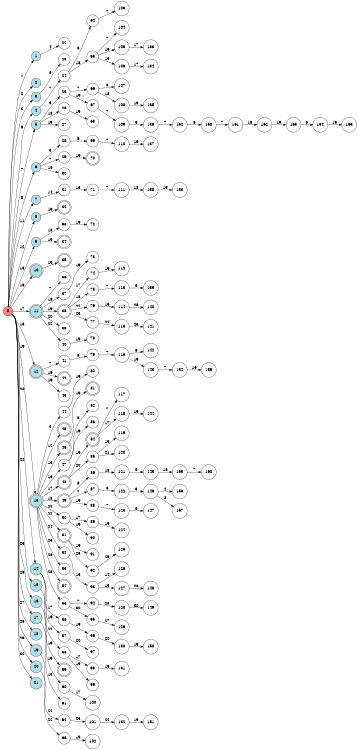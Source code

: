 digraph APTA {
__start0 [label="" shape="none"];

rankdir=LR;
size="8,5";

s0 [style="filled", color="black", fillcolor="#ff817b" shape="circle", label="0"];
s1 [style="filled", color="black", fillcolor="powderblue" shape="circle", label="1"];
s2 [style="filled", color="black", fillcolor="powderblue" shape="circle", label="2"];
s3 [style="filled", color="black", fillcolor="powderblue" shape="circle", label="3"];
s4 [style="filled", color="black", fillcolor="powderblue" shape="circle", label="4"];
s5 [style="filled", color="black", fillcolor="powderblue" shape="circle", label="5"];
s6 [style="filled", color="black", fillcolor="powderblue" shape="circle", label="6"];
s7 [style="filled", color="black", fillcolor="powderblue" shape="circle", label="7"];
s8 [style="filled", color="black", fillcolor="powderblue" shape="circle", label="8"];
s9 [style="filled", color="black", fillcolor="powderblue" shape="circle", label="9"];
s10 [style="rounded,filled", color="black", fillcolor="powderblue" shape="doublecircle", label="10"];
s11 [style="rounded,filled", color="black", fillcolor="powderblue" shape="doublecircle", label="11"];
s12 [style="rounded,filled", color="black", fillcolor="powderblue" shape="doublecircle", label="12"];
s13 [style="rounded,filled", color="black", fillcolor="powderblue" shape="doublecircle", label="13"];
s14 [style="filled", color="black", fillcolor="powderblue" shape="circle", label="14"];
s15 [style="filled", color="black", fillcolor="powderblue" shape="circle", label="15"];
s16 [style="filled", color="black", fillcolor="powderblue" shape="circle", label="16"];
s17 [style="filled", color="black", fillcolor="powderblue" shape="circle", label="17"];
s18 [style="filled", color="black", fillcolor="powderblue" shape="circle", label="18"];
s19 [style="filled", color="black", fillcolor="powderblue" shape="circle", label="19"];
s20 [style="filled", color="black", fillcolor="powderblue" shape="circle", label="20"];
s21 [style="filled", color="black", fillcolor="powderblue" shape="circle", label="21"];
s22 [style="filled", color="black", fillcolor="white" shape="circle", label="22"];
s23 [style="filled", color="black", fillcolor="white" shape="circle", label="23"];
s24 [style="filled", color="black", fillcolor="white" shape="circle", label="24"];
s25 [style="filled", color="black", fillcolor="white" shape="circle", label="25"];
s26 [style="filled", color="black", fillcolor="white" shape="circle", label="26"];
s27 [style="filled", color="black", fillcolor="white" shape="circle", label="27"];
s28 [style="filled", color="black", fillcolor="white" shape="circle", label="28"];
s29 [style="filled", color="black", fillcolor="white" shape="circle", label="29"];
s30 [style="filled", color="black", fillcolor="white" shape="circle", label="30"];
s31 [style="filled", color="black", fillcolor="white" shape="circle", label="31"];
s32 [style="rounded,filled", color="black", fillcolor="white" shape="doublecircle", label="32"];
s33 [style="filled", color="black", fillcolor="white" shape="circle", label="33"];
s34 [style="rounded,filled", color="black", fillcolor="white" shape="doublecircle", label="34"];
s35 [style="rounded,filled", color="black", fillcolor="white" shape="doublecircle", label="35"];
s36 [style="filled", color="black", fillcolor="white" shape="circle", label="36"];
s37 [style="filled", color="black", fillcolor="white" shape="circle", label="37"];
s38 [style="rounded,filled", color="black", fillcolor="white" shape="doublecircle", label="38"];
s39 [style="filled", color="black", fillcolor="white" shape="circle", label="39"];
s40 [style="filled", color="black", fillcolor="white" shape="circle", label="40"];
s41 [style="filled", color="black", fillcolor="white" shape="circle", label="41"];
s42 [style="rounded,filled", color="black", fillcolor="white" shape="doublecircle", label="42"];
s43 [style="filled", color="black", fillcolor="white" shape="circle", label="43"];
s44 [style="filled", color="black", fillcolor="white" shape="circle", label="44"];
s45 [style="rounded,filled", color="black", fillcolor="white" shape="doublecircle", label="45"];
s46 [style="rounded,filled", color="black", fillcolor="white" shape="doublecircle", label="46"];
s47 [style="filled", color="black", fillcolor="white" shape="circle", label="47"];
s48 [style="rounded,filled", color="black", fillcolor="white" shape="doublecircle", label="48"];
s49 [style="rounded,filled", color="black", fillcolor="white" shape="doublecircle", label="49"];
s50 [style="filled", color="black", fillcolor="white" shape="circle", label="50"];
s51 [style="rounded,filled", color="black", fillcolor="white" shape="doublecircle", label="51"];
s52 [style="filled", color="black", fillcolor="white" shape="circle", label="52"];
s53 [style="filled", color="black", fillcolor="white" shape="circle", label="53"];
s54 [style="rounded,filled", color="black", fillcolor="white" shape="doublecircle", label="54"];
s55 [style="filled", color="black", fillcolor="white" shape="circle", label="55"];
s56 [style="filled", color="black", fillcolor="white" shape="circle", label="56"];
s57 [style="filled", color="black", fillcolor="white" shape="circle", label="57"];
s58 [style="filled", color="black", fillcolor="white" shape="circle", label="58"];
s59 [style="rounded,filled", color="black", fillcolor="white" shape="doublecircle", label="59"];
s60 [style="filled", color="black", fillcolor="white" shape="circle", label="60"];
s61 [style="filled", color="black", fillcolor="white" shape="circle", label="61"];
s62 [style="filled", color="black", fillcolor="white" shape="circle", label="62"];
s63 [style="filled", color="black", fillcolor="white" shape="circle", label="63"];
s64 [style="filled", color="black", fillcolor="white" shape="circle", label="64"];
s65 [style="filled", color="black", fillcolor="white" shape="circle", label="65"];
s66 [style="filled", color="black", fillcolor="white" shape="circle", label="66"];
s67 [style="filled", color="black", fillcolor="white" shape="circle", label="67"];
s68 [style="filled", color="black", fillcolor="white" shape="circle", label="68"];
s69 [style="filled", color="black", fillcolor="white" shape="circle", label="69"];
s70 [style="rounded,filled", color="black", fillcolor="white" shape="doublecircle", label="70"];
s71 [style="filled", color="black", fillcolor="white" shape="circle", label="71"];
s72 [style="filled", color="black", fillcolor="white" shape="circle", label="72"];
s73 [style="filled", color="black", fillcolor="white" shape="circle", label="73"];
s74 [style="filled", color="black", fillcolor="white" shape="circle", label="74"];
s75 [style="filled", color="black", fillcolor="white" shape="circle", label="75"];
s76 [style="filled", color="black", fillcolor="white" shape="circle", label="76"];
s77 [style="filled", color="black", fillcolor="white" shape="circle", label="77"];
s78 [style="filled", color="black", fillcolor="white" shape="circle", label="78"];
s79 [style="filled", color="black", fillcolor="white" shape="circle", label="79"];
s80 [style="filled", color="black", fillcolor="white" shape="circle", label="80"];
s81 [style="rounded,filled", color="black", fillcolor="white" shape="doublecircle", label="81"];
s82 [style="filled", color="black", fillcolor="white" shape="circle", label="82"];
s83 [style="filled", color="black", fillcolor="white" shape="circle", label="83"];
s84 [style="rounded,filled", color="black", fillcolor="white" shape="doublecircle", label="84"];
s85 [style="filled", color="black", fillcolor="white" shape="circle", label="85"];
s86 [style="filled", color="black", fillcolor="white" shape="circle", label="86"];
s87 [style="filled", color="black", fillcolor="white" shape="circle", label="87"];
s88 [style="filled", color="black", fillcolor="white" shape="circle", label="88"];
s89 [style="filled", color="black", fillcolor="white" shape="circle", label="89"];
s90 [style="filled", color="black", fillcolor="white" shape="circle", label="90"];
s91 [style="filled", color="black", fillcolor="white" shape="circle", label="91"];
s92 [style="filled", color="black", fillcolor="white" shape="circle", label="92"];
s93 [style="filled", color="black", fillcolor="white" shape="circle", label="93"];
s94 [style="filled", color="black", fillcolor="white" shape="circle", label="94"];
s95 [style="filled", color="black", fillcolor="white" shape="circle", label="95"];
s96 [style="filled", color="black", fillcolor="white" shape="circle", label="96"];
s97 [style="filled", color="black", fillcolor="white" shape="circle", label="97"];
s98 [style="filled", color="black", fillcolor="white" shape="circle", label="98"];
s99 [style="filled", color="black", fillcolor="white" shape="circle", label="99"];
s100 [style="filled", color="black", fillcolor="white" shape="circle", label="100"];
s101 [style="filled", color="black", fillcolor="white" shape="circle", label="101"];
s102 [style="filled", color="black", fillcolor="white" shape="circle", label="102"];
s103 [style="filled", color="black", fillcolor="white" shape="circle", label="103"];
s104 [style="filled", color="black", fillcolor="white" shape="circle", label="104"];
s105 [style="filled", color="black", fillcolor="white" shape="circle", label="105"];
s106 [style="filled", color="black", fillcolor="white" shape="circle", label="106"];
s107 [style="filled", color="black", fillcolor="white" shape="circle", label="107"];
s108 [style="filled", color="black", fillcolor="white" shape="circle", label="108"];
s109 [style="filled", color="black", fillcolor="white" shape="circle", label="109"];
s110 [style="filled", color="black", fillcolor="white" shape="circle", label="110"];
s111 [style="filled", color="black", fillcolor="white" shape="circle", label="111"];
s112 [style="filled", color="black", fillcolor="white" shape="circle", label="112"];
s113 [style="filled", color="black", fillcolor="white" shape="circle", label="113"];
s114 [style="filled", color="black", fillcolor="white" shape="circle", label="114"];
s115 [style="filled", color="black", fillcolor="white" shape="circle", label="115"];
s116 [style="filled", color="black", fillcolor="white" shape="circle", label="116"];
s117 [style="filled", color="black", fillcolor="white" shape="circle", label="117"];
s118 [style="filled", color="black", fillcolor="white" shape="circle", label="118"];
s119 [style="filled", color="black", fillcolor="white" shape="circle", label="119"];
s120 [style="filled", color="black", fillcolor="white" shape="circle", label="120"];
s121 [style="filled", color="black", fillcolor="white" shape="circle", label="121"];
s122 [style="filled", color="black", fillcolor="white" shape="circle", label="122"];
s123 [style="filled", color="black", fillcolor="white" shape="circle", label="123"];
s124 [style="filled", color="black", fillcolor="white" shape="circle", label="124"];
s125 [style="filled", color="black", fillcolor="white" shape="circle", label="125"];
s126 [style="filled", color="black", fillcolor="white" shape="circle", label="126"];
s127 [style="filled", color="black", fillcolor="white" shape="circle", label="127"];
s128 [style="filled", color="black", fillcolor="white" shape="circle", label="128"];
s129 [style="filled", color="black", fillcolor="white" shape="circle", label="129"];
s130 [style="filled", color="black", fillcolor="white" shape="circle", label="130"];
s131 [style="filled", color="black", fillcolor="white" shape="circle", label="131"];
s132 [style="filled", color="black", fillcolor="white" shape="circle", label="132"];
s133 [style="filled", color="black", fillcolor="white" shape="circle", label="133"];
s134 [style="filled", color="black", fillcolor="white" shape="circle", label="134"];
s135 [style="filled", color="black", fillcolor="white" shape="circle", label="135"];
s136 [style="filled", color="black", fillcolor="white" shape="circle", label="136"];
s137 [style="filled", color="black", fillcolor="white" shape="circle", label="137"];
s138 [style="filled", color="black", fillcolor="white" shape="circle", label="138"];
s139 [style="filled", color="black", fillcolor="white" shape="circle", label="139"];
s140 [style="filled", color="black", fillcolor="white" shape="circle", label="140"];
s141 [style="filled", color="black", fillcolor="white" shape="circle", label="141"];
s142 [style="filled", color="black", fillcolor="white" shape="circle", label="142"];
s143 [style="filled", color="black", fillcolor="white" shape="circle", label="143"];
s144 [style="filled", color="black", fillcolor="white" shape="circle", label="144"];
s145 [style="filled", color="black", fillcolor="white" shape="circle", label="145"];
s146 [style="filled", color="black", fillcolor="white" shape="circle", label="146"];
s147 [style="filled", color="black", fillcolor="white" shape="circle", label="147"];
s148 [style="filled", color="black", fillcolor="white" shape="circle", label="148"];
s149 [style="filled", color="black", fillcolor="white" shape="circle", label="149"];
s150 [style="filled", color="black", fillcolor="white" shape="circle", label="150"];
s151 [style="filled", color="black", fillcolor="white" shape="circle", label="151"];
s152 [style="filled", color="black", fillcolor="white" shape="circle", label="152"];
s153 [style="filled", color="black", fillcolor="white" shape="circle", label="153"];
s154 [style="filled", color="black", fillcolor="white" shape="circle", label="154"];
s155 [style="filled", color="black", fillcolor="white" shape="circle", label="155"];
s156 [style="filled", color="black", fillcolor="white" shape="circle", label="156"];
s157 [style="filled", color="black", fillcolor="white" shape="circle", label="157"];
s158 [style="filled", color="black", fillcolor="white" shape="circle", label="158"];
s159 [style="filled", color="black", fillcolor="white" shape="circle", label="159"];
s160 [style="filled", color="black", fillcolor="white" shape="circle", label="160"];
s161 [style="filled", color="black", fillcolor="white" shape="circle", label="161"];
s162 [style="filled", color="black", fillcolor="white" shape="circle", label="162"];
s163 [style="filled", color="black", fillcolor="white" shape="circle", label="163"];
s164 [style="filled", color="black", fillcolor="white" shape="circle", label="164"];
s165 [style="filled", color="black", fillcolor="white" shape="circle", label="165"];
s0 -> s1 [label="1"];
s0 -> s2 [label="2"];
s0 -> s3 [label="3"];
s0 -> s4 [label="6"];
s0 -> s5 [label="7"];
s0 -> s6 [label="8"];
s0 -> s7 [label="11"];
s0 -> s8 [label="12"];
s0 -> s9 [label="13"];
s0 -> s10 [label="16"];
s0 -> s11 [label="17"];
s0 -> s12 [label="18"];
s0 -> s13 [label="19"];
s0 -> s14 [label="20"];
s0 -> s15 [label="22"];
s0 -> s16 [label="25"];
s0 -> s17 [label="26"];
s0 -> s18 [label="27"];
s0 -> s19 [label="28"];
s0 -> s20 [label="29"];
s0 -> s21 [label="30"];
s1 -> s22 [label="4"];
s3 -> s23 [label="6"];
s4 -> s24 [label="7"];
s5 -> s25 [label="6"];
s5 -> s26 [label="18"];
s5 -> s27 [label="19"];
s6 -> s28 [label="3"];
s6 -> s29 [label="7"];
s6 -> s30 [label="16"];
s7 -> s31 [label="14"];
s8 -> s32 [label="19"];
s9 -> s33 [label="18"];
s9 -> s34 [label="19"];
s10 -> s35 [label="19"];
s11 -> s36 [label="7"];
s11 -> s37 [label="18"];
s11 -> s38 [label="19"];
s11 -> s39 [label="20"];
s11 -> s40 [label="22"];
s12 -> s41 [label="7"];
s12 -> s42 [label="16"];
s12 -> s43 [label="19"];
s13 -> s44 [label="3"];
s13 -> s45 [label="12"];
s13 -> s46 [label="13"];
s13 -> s47 [label="16"];
s13 -> s48 [label="17"];
s13 -> s49 [label="18"];
s13 -> s50 [label="20"];
s13 -> s51 [label="22"];
s13 -> s52 [label="24"];
s13 -> s53 [label="25"];
s13 -> s54 [label="26"];
s13 -> s55 [label="28"];
s14 -> s56 [label="17"];
s14 -> s57 [label="19"];
s14 -> s58 [label="22"];
s15 -> s59 [label="19"];
s16 -> s60 [label="19"];
s17 -> s61 [label="13"];
s19 -> s62 [label="22"];
s20 -> s63 [label="22"];
s24 -> s64 [label="6"];
s24 -> s65 [label="18"];
s25 -> s66 [label="7"];
s25 -> s67 [label="19"];
s26 -> s68 [label="19"];
s28 -> s69 [label="6"];
s29 -> s70 [label="19"];
s31 -> s71 [label="13"];
s33 -> s72 [label="19"];
s37 -> s73 [label="19"];
s38 -> s74 [label="17"];
s38 -> s75 [label="18"];
s38 -> s76 [label="22"];
s38 -> s77 [label="25"];
s40 -> s78 [label="19"];
s41 -> s79 [label="6"];
s44 -> s80 [label="19"];
s46 -> s81 [label="19"];
s47 -> s82 [label="6"];
s47 -> s83 [label="19"];
s48 -> s84 [label="19"];
s48 -> s85 [label="20"];
s49 -> s86 [label="6"];
s49 -> s87 [label="7"];
s49 -> s88 [label="19"];
s50 -> s89 [label="17"];
s50 -> s90 [label="19"];
s51 -> s91 [label="19"];
s51 -> s92 [label="23"];
s52 -> s93 [label="13"];
s55 -> s94 [label="7"];
s55 -> s95 [label="30"];
s56 -> s96 [label="19"];
s57 -> s97 [label="20"];
s58 -> s98 [label="17"];
s58 -> s99 [label="19"];
s60 -> s100 [label="17"];
s62 -> s101 [label="23"];
s63 -> s102 [label="19"];
s64 -> s103 [label="7"];
s65 -> s104 [label="7"];
s65 -> s105 [label="16"];
s65 -> s106 [label="19"];
s66 -> s107 [label="6"];
s66 -> s108 [label="18"];
s67 -> s109 [label="7"];
s69 -> s110 [label="7"];
s71 -> s111 [label="7"];
s74 -> s112 [label="19"];
s75 -> s113 [label="7"];
s76 -> s114 [label="19"];
s77 -> s115 [label="24"];
s79 -> s116 [label="7"];
s84 -> s117 [label="7"];
s84 -> s118 [label="17"];
s85 -> s119 [label="19"];
s85 -> s120 [label="21"];
s86 -> s121 [label="18"];
s87 -> s122 [label="6"];
s88 -> s123 [label="7"];
s89 -> s124 [label="19"];
s92 -> s125 [label="29"];
s93 -> s126 [label="14"];
s93 -> s127 [label="15"];
s94 -> s128 [label="28"];
s95 -> s129 [label="27"];
s96 -> s130 [label="20"];
s98 -> s131 [label="19"];
s101 -> s132 [label="22"];
s105 -> s133 [label="17"];
s106 -> s134 [label="17"];
s108 -> s135 [label="19"];
s109 -> s136 [label="6"];
s110 -> s137 [label="19"];
s111 -> s138 [label="18"];
s113 -> s139 [label="6"];
s114 -> s140 [label="25"];
s115 -> s141 [label="25"];
s116 -> s142 [label="6"];
s116 -> s143 [label="19"];
s118 -> s144 [label="19"];
s121 -> s145 [label="6"];
s122 -> s146 [label="3"];
s123 -> s147 [label="6"];
s127 -> s148 [label="26"];
s128 -> s149 [label="30"];
s130 -> s150 [label="19"];
s132 -> s151 [label="19"];
s136 -> s152 [label="7"];
s138 -> s153 [label="19"];
s143 -> s154 [label="7"];
s145 -> s155 [label="18"];
s146 -> s156 [label="2"];
s146 -> s157 [label="8"];
s152 -> s158 [label="6"];
s154 -> s159 [label="19"];
s155 -> s160 [label="7"];
s158 -> s161 [label="7"];
s161 -> s162 [label="18"];
s162 -> s163 [label="19"];
s163 -> s164 [label="6"];
s164 -> s165 [label="19"];

}
